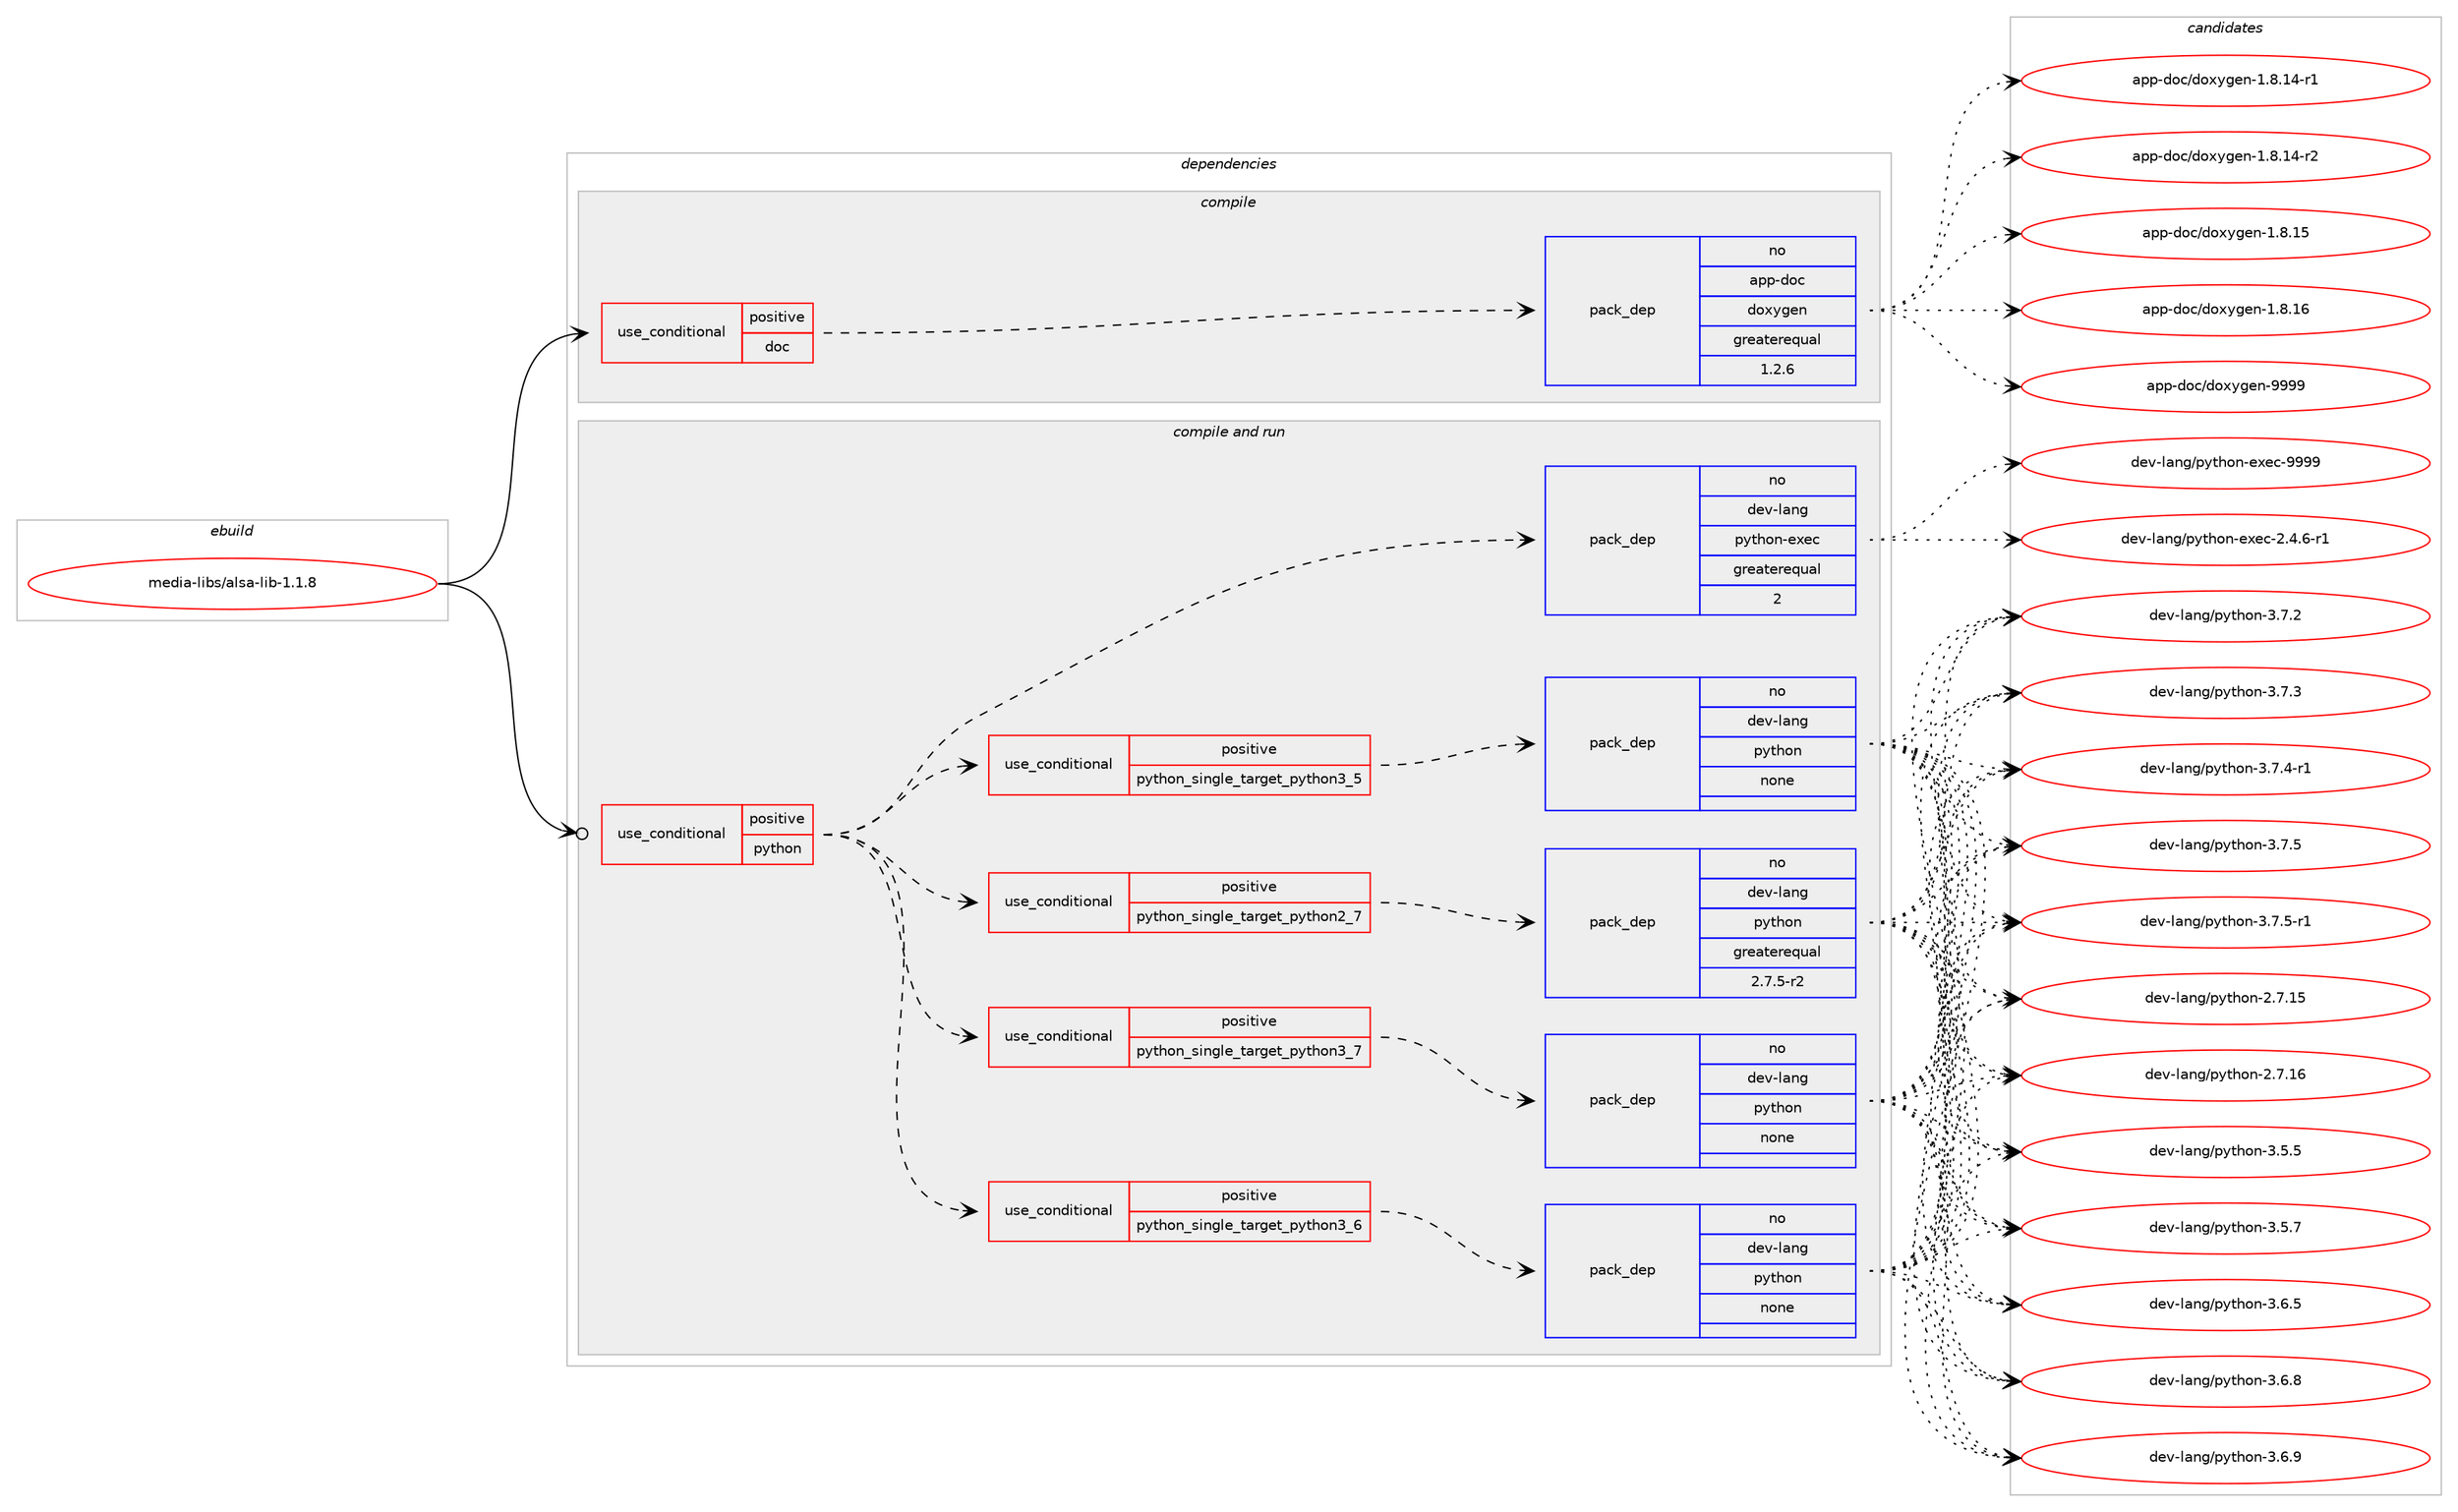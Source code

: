 digraph prolog {

# *************
# Graph options
# *************

newrank=true;
concentrate=true;
compound=true;
graph [rankdir=LR,fontname=Helvetica,fontsize=10,ranksep=1.5];#, ranksep=2.5, nodesep=0.2];
edge  [arrowhead=vee];
node  [fontname=Helvetica,fontsize=10];

# **********
# The ebuild
# **********

subgraph cluster_leftcol {
color=gray;
rank=same;
label=<<i>ebuild</i>>;
id [label="media-libs/alsa-lib-1.1.8", color=red, width=4, href="../media-libs/alsa-lib-1.1.8.svg"];
}

# ****************
# The dependencies
# ****************

subgraph cluster_midcol {
color=gray;
label=<<i>dependencies</i>>;
subgraph cluster_compile {
fillcolor="#eeeeee";
style=filled;
label=<<i>compile</i>>;
subgraph cond190631 {
dependency784171 [label=<<TABLE BORDER="0" CELLBORDER="1" CELLSPACING="0" CELLPADDING="4"><TR><TD ROWSPAN="3" CELLPADDING="10">use_conditional</TD></TR><TR><TD>positive</TD></TR><TR><TD>doc</TD></TR></TABLE>>, shape=none, color=red];
subgraph pack579935 {
dependency784172 [label=<<TABLE BORDER="0" CELLBORDER="1" CELLSPACING="0" CELLPADDING="4" WIDTH="220"><TR><TD ROWSPAN="6" CELLPADDING="30">pack_dep</TD></TR><TR><TD WIDTH="110">no</TD></TR><TR><TD>app-doc</TD></TR><TR><TD>doxygen</TD></TR><TR><TD>greaterequal</TD></TR><TR><TD>1.2.6</TD></TR></TABLE>>, shape=none, color=blue];
}
dependency784171:e -> dependency784172:w [weight=20,style="dashed",arrowhead="vee"];
}
id:e -> dependency784171:w [weight=20,style="solid",arrowhead="vee"];
}
subgraph cluster_compileandrun {
fillcolor="#eeeeee";
style=filled;
label=<<i>compile and run</i>>;
subgraph cond190632 {
dependency784173 [label=<<TABLE BORDER="0" CELLBORDER="1" CELLSPACING="0" CELLPADDING="4"><TR><TD ROWSPAN="3" CELLPADDING="10">use_conditional</TD></TR><TR><TD>positive</TD></TR><TR><TD>python</TD></TR></TABLE>>, shape=none, color=red];
subgraph cond190633 {
dependency784174 [label=<<TABLE BORDER="0" CELLBORDER="1" CELLSPACING="0" CELLPADDING="4"><TR><TD ROWSPAN="3" CELLPADDING="10">use_conditional</TD></TR><TR><TD>positive</TD></TR><TR><TD>python_single_target_python2_7</TD></TR></TABLE>>, shape=none, color=red];
subgraph pack579936 {
dependency784175 [label=<<TABLE BORDER="0" CELLBORDER="1" CELLSPACING="0" CELLPADDING="4" WIDTH="220"><TR><TD ROWSPAN="6" CELLPADDING="30">pack_dep</TD></TR><TR><TD WIDTH="110">no</TD></TR><TR><TD>dev-lang</TD></TR><TR><TD>python</TD></TR><TR><TD>greaterequal</TD></TR><TR><TD>2.7.5-r2</TD></TR></TABLE>>, shape=none, color=blue];
}
dependency784174:e -> dependency784175:w [weight=20,style="dashed",arrowhead="vee"];
}
dependency784173:e -> dependency784174:w [weight=20,style="dashed",arrowhead="vee"];
subgraph cond190634 {
dependency784176 [label=<<TABLE BORDER="0" CELLBORDER="1" CELLSPACING="0" CELLPADDING="4"><TR><TD ROWSPAN="3" CELLPADDING="10">use_conditional</TD></TR><TR><TD>positive</TD></TR><TR><TD>python_single_target_python3_5</TD></TR></TABLE>>, shape=none, color=red];
subgraph pack579937 {
dependency784177 [label=<<TABLE BORDER="0" CELLBORDER="1" CELLSPACING="0" CELLPADDING="4" WIDTH="220"><TR><TD ROWSPAN="6" CELLPADDING="30">pack_dep</TD></TR><TR><TD WIDTH="110">no</TD></TR><TR><TD>dev-lang</TD></TR><TR><TD>python</TD></TR><TR><TD>none</TD></TR><TR><TD></TD></TR></TABLE>>, shape=none, color=blue];
}
dependency784176:e -> dependency784177:w [weight=20,style="dashed",arrowhead="vee"];
}
dependency784173:e -> dependency784176:w [weight=20,style="dashed",arrowhead="vee"];
subgraph cond190635 {
dependency784178 [label=<<TABLE BORDER="0" CELLBORDER="1" CELLSPACING="0" CELLPADDING="4"><TR><TD ROWSPAN="3" CELLPADDING="10">use_conditional</TD></TR><TR><TD>positive</TD></TR><TR><TD>python_single_target_python3_6</TD></TR></TABLE>>, shape=none, color=red];
subgraph pack579938 {
dependency784179 [label=<<TABLE BORDER="0" CELLBORDER="1" CELLSPACING="0" CELLPADDING="4" WIDTH="220"><TR><TD ROWSPAN="6" CELLPADDING="30">pack_dep</TD></TR><TR><TD WIDTH="110">no</TD></TR><TR><TD>dev-lang</TD></TR><TR><TD>python</TD></TR><TR><TD>none</TD></TR><TR><TD></TD></TR></TABLE>>, shape=none, color=blue];
}
dependency784178:e -> dependency784179:w [weight=20,style="dashed",arrowhead="vee"];
}
dependency784173:e -> dependency784178:w [weight=20,style="dashed",arrowhead="vee"];
subgraph cond190636 {
dependency784180 [label=<<TABLE BORDER="0" CELLBORDER="1" CELLSPACING="0" CELLPADDING="4"><TR><TD ROWSPAN="3" CELLPADDING="10">use_conditional</TD></TR><TR><TD>positive</TD></TR><TR><TD>python_single_target_python3_7</TD></TR></TABLE>>, shape=none, color=red];
subgraph pack579939 {
dependency784181 [label=<<TABLE BORDER="0" CELLBORDER="1" CELLSPACING="0" CELLPADDING="4" WIDTH="220"><TR><TD ROWSPAN="6" CELLPADDING="30">pack_dep</TD></TR><TR><TD WIDTH="110">no</TD></TR><TR><TD>dev-lang</TD></TR><TR><TD>python</TD></TR><TR><TD>none</TD></TR><TR><TD></TD></TR></TABLE>>, shape=none, color=blue];
}
dependency784180:e -> dependency784181:w [weight=20,style="dashed",arrowhead="vee"];
}
dependency784173:e -> dependency784180:w [weight=20,style="dashed",arrowhead="vee"];
subgraph pack579940 {
dependency784182 [label=<<TABLE BORDER="0" CELLBORDER="1" CELLSPACING="0" CELLPADDING="4" WIDTH="220"><TR><TD ROWSPAN="6" CELLPADDING="30">pack_dep</TD></TR><TR><TD WIDTH="110">no</TD></TR><TR><TD>dev-lang</TD></TR><TR><TD>python-exec</TD></TR><TR><TD>greaterequal</TD></TR><TR><TD>2</TD></TR></TABLE>>, shape=none, color=blue];
}
dependency784173:e -> dependency784182:w [weight=20,style="dashed",arrowhead="vee"];
}
id:e -> dependency784173:w [weight=20,style="solid",arrowhead="odotvee"];
}
subgraph cluster_run {
fillcolor="#eeeeee";
style=filled;
label=<<i>run</i>>;
}
}

# **************
# The candidates
# **************

subgraph cluster_choices {
rank=same;
color=gray;
label=<<i>candidates</i>>;

subgraph choice579935 {
color=black;
nodesep=1;
choice97112112451001119947100111120121103101110454946564649524511449 [label="app-doc/doxygen-1.8.14-r1", color=red, width=4,href="../app-doc/doxygen-1.8.14-r1.svg"];
choice97112112451001119947100111120121103101110454946564649524511450 [label="app-doc/doxygen-1.8.14-r2", color=red, width=4,href="../app-doc/doxygen-1.8.14-r2.svg"];
choice9711211245100111994710011112012110310111045494656464953 [label="app-doc/doxygen-1.8.15", color=red, width=4,href="../app-doc/doxygen-1.8.15.svg"];
choice9711211245100111994710011112012110310111045494656464954 [label="app-doc/doxygen-1.8.16", color=red, width=4,href="../app-doc/doxygen-1.8.16.svg"];
choice971121124510011199471001111201211031011104557575757 [label="app-doc/doxygen-9999", color=red, width=4,href="../app-doc/doxygen-9999.svg"];
dependency784172:e -> choice97112112451001119947100111120121103101110454946564649524511449:w [style=dotted,weight="100"];
dependency784172:e -> choice97112112451001119947100111120121103101110454946564649524511450:w [style=dotted,weight="100"];
dependency784172:e -> choice9711211245100111994710011112012110310111045494656464953:w [style=dotted,weight="100"];
dependency784172:e -> choice9711211245100111994710011112012110310111045494656464954:w [style=dotted,weight="100"];
dependency784172:e -> choice971121124510011199471001111201211031011104557575757:w [style=dotted,weight="100"];
}
subgraph choice579936 {
color=black;
nodesep=1;
choice10010111845108971101034711212111610411111045504655464953 [label="dev-lang/python-2.7.15", color=red, width=4,href="../dev-lang/python-2.7.15.svg"];
choice10010111845108971101034711212111610411111045504655464954 [label="dev-lang/python-2.7.16", color=red, width=4,href="../dev-lang/python-2.7.16.svg"];
choice100101118451089711010347112121116104111110455146534653 [label="dev-lang/python-3.5.5", color=red, width=4,href="../dev-lang/python-3.5.5.svg"];
choice100101118451089711010347112121116104111110455146534655 [label="dev-lang/python-3.5.7", color=red, width=4,href="../dev-lang/python-3.5.7.svg"];
choice100101118451089711010347112121116104111110455146544653 [label="dev-lang/python-3.6.5", color=red, width=4,href="../dev-lang/python-3.6.5.svg"];
choice100101118451089711010347112121116104111110455146544656 [label="dev-lang/python-3.6.8", color=red, width=4,href="../dev-lang/python-3.6.8.svg"];
choice100101118451089711010347112121116104111110455146544657 [label="dev-lang/python-3.6.9", color=red, width=4,href="../dev-lang/python-3.6.9.svg"];
choice100101118451089711010347112121116104111110455146554650 [label="dev-lang/python-3.7.2", color=red, width=4,href="../dev-lang/python-3.7.2.svg"];
choice100101118451089711010347112121116104111110455146554651 [label="dev-lang/python-3.7.3", color=red, width=4,href="../dev-lang/python-3.7.3.svg"];
choice1001011184510897110103471121211161041111104551465546524511449 [label="dev-lang/python-3.7.4-r1", color=red, width=4,href="../dev-lang/python-3.7.4-r1.svg"];
choice100101118451089711010347112121116104111110455146554653 [label="dev-lang/python-3.7.5", color=red, width=4,href="../dev-lang/python-3.7.5.svg"];
choice1001011184510897110103471121211161041111104551465546534511449 [label="dev-lang/python-3.7.5-r1", color=red, width=4,href="../dev-lang/python-3.7.5-r1.svg"];
dependency784175:e -> choice10010111845108971101034711212111610411111045504655464953:w [style=dotted,weight="100"];
dependency784175:e -> choice10010111845108971101034711212111610411111045504655464954:w [style=dotted,weight="100"];
dependency784175:e -> choice100101118451089711010347112121116104111110455146534653:w [style=dotted,weight="100"];
dependency784175:e -> choice100101118451089711010347112121116104111110455146534655:w [style=dotted,weight="100"];
dependency784175:e -> choice100101118451089711010347112121116104111110455146544653:w [style=dotted,weight="100"];
dependency784175:e -> choice100101118451089711010347112121116104111110455146544656:w [style=dotted,weight="100"];
dependency784175:e -> choice100101118451089711010347112121116104111110455146544657:w [style=dotted,weight="100"];
dependency784175:e -> choice100101118451089711010347112121116104111110455146554650:w [style=dotted,weight="100"];
dependency784175:e -> choice100101118451089711010347112121116104111110455146554651:w [style=dotted,weight="100"];
dependency784175:e -> choice1001011184510897110103471121211161041111104551465546524511449:w [style=dotted,weight="100"];
dependency784175:e -> choice100101118451089711010347112121116104111110455146554653:w [style=dotted,weight="100"];
dependency784175:e -> choice1001011184510897110103471121211161041111104551465546534511449:w [style=dotted,weight="100"];
}
subgraph choice579937 {
color=black;
nodesep=1;
choice10010111845108971101034711212111610411111045504655464953 [label="dev-lang/python-2.7.15", color=red, width=4,href="../dev-lang/python-2.7.15.svg"];
choice10010111845108971101034711212111610411111045504655464954 [label="dev-lang/python-2.7.16", color=red, width=4,href="../dev-lang/python-2.7.16.svg"];
choice100101118451089711010347112121116104111110455146534653 [label="dev-lang/python-3.5.5", color=red, width=4,href="../dev-lang/python-3.5.5.svg"];
choice100101118451089711010347112121116104111110455146534655 [label="dev-lang/python-3.5.7", color=red, width=4,href="../dev-lang/python-3.5.7.svg"];
choice100101118451089711010347112121116104111110455146544653 [label="dev-lang/python-3.6.5", color=red, width=4,href="../dev-lang/python-3.6.5.svg"];
choice100101118451089711010347112121116104111110455146544656 [label="dev-lang/python-3.6.8", color=red, width=4,href="../dev-lang/python-3.6.8.svg"];
choice100101118451089711010347112121116104111110455146544657 [label="dev-lang/python-3.6.9", color=red, width=4,href="../dev-lang/python-3.6.9.svg"];
choice100101118451089711010347112121116104111110455146554650 [label="dev-lang/python-3.7.2", color=red, width=4,href="../dev-lang/python-3.7.2.svg"];
choice100101118451089711010347112121116104111110455146554651 [label="dev-lang/python-3.7.3", color=red, width=4,href="../dev-lang/python-3.7.3.svg"];
choice1001011184510897110103471121211161041111104551465546524511449 [label="dev-lang/python-3.7.4-r1", color=red, width=4,href="../dev-lang/python-3.7.4-r1.svg"];
choice100101118451089711010347112121116104111110455146554653 [label="dev-lang/python-3.7.5", color=red, width=4,href="../dev-lang/python-3.7.5.svg"];
choice1001011184510897110103471121211161041111104551465546534511449 [label="dev-lang/python-3.7.5-r1", color=red, width=4,href="../dev-lang/python-3.7.5-r1.svg"];
dependency784177:e -> choice10010111845108971101034711212111610411111045504655464953:w [style=dotted,weight="100"];
dependency784177:e -> choice10010111845108971101034711212111610411111045504655464954:w [style=dotted,weight="100"];
dependency784177:e -> choice100101118451089711010347112121116104111110455146534653:w [style=dotted,weight="100"];
dependency784177:e -> choice100101118451089711010347112121116104111110455146534655:w [style=dotted,weight="100"];
dependency784177:e -> choice100101118451089711010347112121116104111110455146544653:w [style=dotted,weight="100"];
dependency784177:e -> choice100101118451089711010347112121116104111110455146544656:w [style=dotted,weight="100"];
dependency784177:e -> choice100101118451089711010347112121116104111110455146544657:w [style=dotted,weight="100"];
dependency784177:e -> choice100101118451089711010347112121116104111110455146554650:w [style=dotted,weight="100"];
dependency784177:e -> choice100101118451089711010347112121116104111110455146554651:w [style=dotted,weight="100"];
dependency784177:e -> choice1001011184510897110103471121211161041111104551465546524511449:w [style=dotted,weight="100"];
dependency784177:e -> choice100101118451089711010347112121116104111110455146554653:w [style=dotted,weight="100"];
dependency784177:e -> choice1001011184510897110103471121211161041111104551465546534511449:w [style=dotted,weight="100"];
}
subgraph choice579938 {
color=black;
nodesep=1;
choice10010111845108971101034711212111610411111045504655464953 [label="dev-lang/python-2.7.15", color=red, width=4,href="../dev-lang/python-2.7.15.svg"];
choice10010111845108971101034711212111610411111045504655464954 [label="dev-lang/python-2.7.16", color=red, width=4,href="../dev-lang/python-2.7.16.svg"];
choice100101118451089711010347112121116104111110455146534653 [label="dev-lang/python-3.5.5", color=red, width=4,href="../dev-lang/python-3.5.5.svg"];
choice100101118451089711010347112121116104111110455146534655 [label="dev-lang/python-3.5.7", color=red, width=4,href="../dev-lang/python-3.5.7.svg"];
choice100101118451089711010347112121116104111110455146544653 [label="dev-lang/python-3.6.5", color=red, width=4,href="../dev-lang/python-3.6.5.svg"];
choice100101118451089711010347112121116104111110455146544656 [label="dev-lang/python-3.6.8", color=red, width=4,href="../dev-lang/python-3.6.8.svg"];
choice100101118451089711010347112121116104111110455146544657 [label="dev-lang/python-3.6.9", color=red, width=4,href="../dev-lang/python-3.6.9.svg"];
choice100101118451089711010347112121116104111110455146554650 [label="dev-lang/python-3.7.2", color=red, width=4,href="../dev-lang/python-3.7.2.svg"];
choice100101118451089711010347112121116104111110455146554651 [label="dev-lang/python-3.7.3", color=red, width=4,href="../dev-lang/python-3.7.3.svg"];
choice1001011184510897110103471121211161041111104551465546524511449 [label="dev-lang/python-3.7.4-r1", color=red, width=4,href="../dev-lang/python-3.7.4-r1.svg"];
choice100101118451089711010347112121116104111110455146554653 [label="dev-lang/python-3.7.5", color=red, width=4,href="../dev-lang/python-3.7.5.svg"];
choice1001011184510897110103471121211161041111104551465546534511449 [label="dev-lang/python-3.7.5-r1", color=red, width=4,href="../dev-lang/python-3.7.5-r1.svg"];
dependency784179:e -> choice10010111845108971101034711212111610411111045504655464953:w [style=dotted,weight="100"];
dependency784179:e -> choice10010111845108971101034711212111610411111045504655464954:w [style=dotted,weight="100"];
dependency784179:e -> choice100101118451089711010347112121116104111110455146534653:w [style=dotted,weight="100"];
dependency784179:e -> choice100101118451089711010347112121116104111110455146534655:w [style=dotted,weight="100"];
dependency784179:e -> choice100101118451089711010347112121116104111110455146544653:w [style=dotted,weight="100"];
dependency784179:e -> choice100101118451089711010347112121116104111110455146544656:w [style=dotted,weight="100"];
dependency784179:e -> choice100101118451089711010347112121116104111110455146544657:w [style=dotted,weight="100"];
dependency784179:e -> choice100101118451089711010347112121116104111110455146554650:w [style=dotted,weight="100"];
dependency784179:e -> choice100101118451089711010347112121116104111110455146554651:w [style=dotted,weight="100"];
dependency784179:e -> choice1001011184510897110103471121211161041111104551465546524511449:w [style=dotted,weight="100"];
dependency784179:e -> choice100101118451089711010347112121116104111110455146554653:w [style=dotted,weight="100"];
dependency784179:e -> choice1001011184510897110103471121211161041111104551465546534511449:w [style=dotted,weight="100"];
}
subgraph choice579939 {
color=black;
nodesep=1;
choice10010111845108971101034711212111610411111045504655464953 [label="dev-lang/python-2.7.15", color=red, width=4,href="../dev-lang/python-2.7.15.svg"];
choice10010111845108971101034711212111610411111045504655464954 [label="dev-lang/python-2.7.16", color=red, width=4,href="../dev-lang/python-2.7.16.svg"];
choice100101118451089711010347112121116104111110455146534653 [label="dev-lang/python-3.5.5", color=red, width=4,href="../dev-lang/python-3.5.5.svg"];
choice100101118451089711010347112121116104111110455146534655 [label="dev-lang/python-3.5.7", color=red, width=4,href="../dev-lang/python-3.5.7.svg"];
choice100101118451089711010347112121116104111110455146544653 [label="dev-lang/python-3.6.5", color=red, width=4,href="../dev-lang/python-3.6.5.svg"];
choice100101118451089711010347112121116104111110455146544656 [label="dev-lang/python-3.6.8", color=red, width=4,href="../dev-lang/python-3.6.8.svg"];
choice100101118451089711010347112121116104111110455146544657 [label="dev-lang/python-3.6.9", color=red, width=4,href="../dev-lang/python-3.6.9.svg"];
choice100101118451089711010347112121116104111110455146554650 [label="dev-lang/python-3.7.2", color=red, width=4,href="../dev-lang/python-3.7.2.svg"];
choice100101118451089711010347112121116104111110455146554651 [label="dev-lang/python-3.7.3", color=red, width=4,href="../dev-lang/python-3.7.3.svg"];
choice1001011184510897110103471121211161041111104551465546524511449 [label="dev-lang/python-3.7.4-r1", color=red, width=4,href="../dev-lang/python-3.7.4-r1.svg"];
choice100101118451089711010347112121116104111110455146554653 [label="dev-lang/python-3.7.5", color=red, width=4,href="../dev-lang/python-3.7.5.svg"];
choice1001011184510897110103471121211161041111104551465546534511449 [label="dev-lang/python-3.7.5-r1", color=red, width=4,href="../dev-lang/python-3.7.5-r1.svg"];
dependency784181:e -> choice10010111845108971101034711212111610411111045504655464953:w [style=dotted,weight="100"];
dependency784181:e -> choice10010111845108971101034711212111610411111045504655464954:w [style=dotted,weight="100"];
dependency784181:e -> choice100101118451089711010347112121116104111110455146534653:w [style=dotted,weight="100"];
dependency784181:e -> choice100101118451089711010347112121116104111110455146534655:w [style=dotted,weight="100"];
dependency784181:e -> choice100101118451089711010347112121116104111110455146544653:w [style=dotted,weight="100"];
dependency784181:e -> choice100101118451089711010347112121116104111110455146544656:w [style=dotted,weight="100"];
dependency784181:e -> choice100101118451089711010347112121116104111110455146544657:w [style=dotted,weight="100"];
dependency784181:e -> choice100101118451089711010347112121116104111110455146554650:w [style=dotted,weight="100"];
dependency784181:e -> choice100101118451089711010347112121116104111110455146554651:w [style=dotted,weight="100"];
dependency784181:e -> choice1001011184510897110103471121211161041111104551465546524511449:w [style=dotted,weight="100"];
dependency784181:e -> choice100101118451089711010347112121116104111110455146554653:w [style=dotted,weight="100"];
dependency784181:e -> choice1001011184510897110103471121211161041111104551465546534511449:w [style=dotted,weight="100"];
}
subgraph choice579940 {
color=black;
nodesep=1;
choice10010111845108971101034711212111610411111045101120101994550465246544511449 [label="dev-lang/python-exec-2.4.6-r1", color=red, width=4,href="../dev-lang/python-exec-2.4.6-r1.svg"];
choice10010111845108971101034711212111610411111045101120101994557575757 [label="dev-lang/python-exec-9999", color=red, width=4,href="../dev-lang/python-exec-9999.svg"];
dependency784182:e -> choice10010111845108971101034711212111610411111045101120101994550465246544511449:w [style=dotted,weight="100"];
dependency784182:e -> choice10010111845108971101034711212111610411111045101120101994557575757:w [style=dotted,weight="100"];
}
}

}
